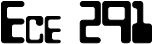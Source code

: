 <?xml version="1.0"?>
<dia:diagram xmlns:dia="http://www.lysator.liu.se/~alla/dia/">
  <dia:layer name="Background" visible="true">
    <dia:object type="Standard - Beziergon" version="0" id="O0">
      <dia:attribute name="obj_pos">
        <dia:point val="13.5,0.125"/>
      </dia:attribute>
      <dia:attribute name="obj_bb">
        <dia:rectangle val="13.18,0.054;15.195,4.321"/>
      </dia:attribute>
      <dia:attribute name="bez_points">
        <dia:point val="13.5,0.125"/>
        <dia:point val="13.625,0.125"/>
        <dia:point val="13.875,0.125"/>
        <dia:point val="14,0.125"/>
        <dia:point val="14.125,0.125"/>
        <dia:point val="14.25,0.25"/>
        <dia:point val="14.25,0.375"/>
        <dia:point val="14.25,0.5"/>
        <dia:point val="14.25,2"/>
        <dia:point val="14.25,2.125"/>
        <dia:point val="14.25,2.25"/>
        <dia:point val="14.375,2.375"/>
        <dia:point val="14.5,2.375"/>
        <dia:point val="14.625,2.375"/>
        <dia:point val="14.75,2.375"/>
        <dia:point val="14.875,2.375"/>
        <dia:point val="15,2.375"/>
        <dia:point val="15.125,2.5"/>
        <dia:point val="15.125,2.625"/>
        <dia:point val="15.125,2.75"/>
        <dia:point val="15.125,3.875"/>
        <dia:point val="15.125,4"/>
        <dia:point val="15.125,4.125"/>
        <dia:point val="15,4.25"/>
        <dia:point val="14.875,4.25"/>
        <dia:point val="14.75,4.25"/>
        <dia:point val="13.625,4.25"/>
        <dia:point val="13.5,4.25"/>
        <dia:point val="13.375,4.25"/>
        <dia:point val="13.25,4.125"/>
        <dia:point val="13.25,4"/>
        <dia:point val="13.25,3.875"/>
        <dia:point val="13.25,2.75"/>
        <dia:point val="13.25,2.625"/>
        <dia:point val="13.25,2.5"/>
        <dia:point val="13.375,2.375"/>
        <dia:point val="13.5,2.375"/>
        <dia:point val="13.625,2.375"/>
        <dia:point val="13.75,2.25"/>
        <dia:point val="13.75,2.125"/>
        <dia:point val="13.75,2"/>
        <dia:point val="13.75,1.125"/>
        <dia:point val="13.75,1"/>
        <dia:point val="13.75,0.875"/>
        <dia:point val="13.625,0.75"/>
        <dia:point val="13.5,0.75"/>
        <dia:point val="13.375,0.75"/>
        <dia:point val="13.25,0.625"/>
        <dia:point val="13.25,0.5"/>
        <dia:point val="13.25,0.375"/>
        <dia:point val="13.25,0.5"/>
        <dia:point val="13.25,0.375"/>
        <dia:point val="13.25,0.25"/>
        <dia:point val="13.375,0.125"/>
      </dia:attribute>
      <dia:attribute name="corner_types">
        <dia:enum val="0"/>
        <dia:enum val="0"/>
        <dia:enum val="0"/>
        <dia:enum val="0"/>
        <dia:enum val="0"/>
        <dia:enum val="0"/>
        <dia:enum val="0"/>
        <dia:enum val="0"/>
        <dia:enum val="0"/>
        <dia:enum val="0"/>
        <dia:enum val="0"/>
        <dia:enum val="0"/>
        <dia:enum val="0"/>
        <dia:enum val="0"/>
        <dia:enum val="0"/>
        <dia:enum val="0"/>
        <dia:enum val="0"/>
        <dia:enum val="0"/>
        <dia:enum val="0"/>
      </dia:attribute>
      <dia:attribute name="inner_color">
        <dia:color val="#000000"/>
      </dia:attribute>
      <dia:attribute name="show_background">
        <dia:boolean val="true"/>
      </dia:attribute>
    </dia:object>
    <dia:object type="Standard - Beziergon" version="0" id="O1">
      <dia:attribute name="obj_pos">
        <dia:point val="10.5,0.125"/>
      </dia:attribute>
      <dia:attribute name="obj_bb">
        <dia:rectangle val="10.18,0.054;13.07,4.321"/>
      </dia:attribute>
      <dia:attribute name="bez_points">
        <dia:point val="10.5,0.125"/>
        <dia:point val="10.625,0.125"/>
        <dia:point val="12.625,0.125"/>
        <dia:point val="12.75,0.125"/>
        <dia:point val="12.875,0.125"/>
        <dia:point val="13,0.25"/>
        <dia:point val="13,0.375"/>
        <dia:point val="13,0.5"/>
        <dia:point val="13,3.875"/>
        <dia:point val="13,4"/>
        <dia:point val="13,4.125"/>
        <dia:point val="12.875,4.25"/>
        <dia:point val="12.75,4.25"/>
        <dia:point val="12.625,4.25"/>
        <dia:point val="12.5,4.25"/>
        <dia:point val="12.375,4.25"/>
        <dia:point val="12.25,4.25"/>
        <dia:point val="12.125,4.125"/>
        <dia:point val="12.125,4"/>
        <dia:point val="12.125,3.875"/>
        <dia:point val="12.125,2.875"/>
        <dia:point val="12.125,2.75"/>
        <dia:point val="12.125,2.625"/>
        <dia:point val="12,2.5"/>
        <dia:point val="11.875,2.5"/>
        <dia:point val="11.75,2.5"/>
        <dia:point val="10.625,2.5"/>
        <dia:point val="10.5,2.5"/>
        <dia:point val="10.375,2.5"/>
        <dia:point val="10.25,2.375"/>
        <dia:point val="10.25,2.25"/>
        <dia:point val="10.25,2.125"/>
        <dia:point val="10.25,0.5"/>
        <dia:point val="10.25,0.375"/>
        <dia:point val="10.25,0.25"/>
        <dia:point val="10.375,0.125"/>
      </dia:attribute>
      <dia:attribute name="corner_types">
        <dia:enum val="0"/>
        <dia:enum val="0"/>
        <dia:enum val="0"/>
        <dia:enum val="0"/>
        <dia:enum val="0"/>
        <dia:enum val="0"/>
        <dia:enum val="0"/>
        <dia:enum val="0"/>
        <dia:enum val="0"/>
        <dia:enum val="0"/>
        <dia:enum val="0"/>
        <dia:enum val="0"/>
        <dia:enum val="0"/>
      </dia:attribute>
      <dia:attribute name="inner_color">
        <dia:color val="#000000"/>
      </dia:attribute>
      <dia:attribute name="show_background">
        <dia:boolean val="true"/>
      </dia:attribute>
    </dia:object>
    <dia:object type="Standard - Beziergon" version="0" id="O2">
      <dia:attribute name="obj_pos">
        <dia:point val="8.25,0.125"/>
      </dia:attribute>
      <dia:attribute name="obj_bb">
        <dia:rectangle val="7.929,0.054;10.07,4.321"/>
      </dia:attribute>
      <dia:attribute name="bez_points">
        <dia:point val="8.25,0.125"/>
        <dia:point val="8.375,0.125"/>
        <dia:point val="9.625,0.125"/>
        <dia:point val="9.75,0.125"/>
        <dia:point val="9.875,0.125"/>
        <dia:point val="10,0.25"/>
        <dia:point val="10,0.375"/>
        <dia:point val="10,0.5"/>
        <dia:point val="10,2.125"/>
        <dia:point val="10,2.25"/>
        <dia:point val="10,2.375"/>
        <dia:point val="9.875,2.5"/>
        <dia:point val="9.75,2.5"/>
        <dia:point val="9.625,2.5"/>
        <dia:point val="8.875,2.5"/>
        <dia:point val="8.75,2.5"/>
        <dia:point val="8.625,2.5"/>
        <dia:point val="8.5,2.625"/>
        <dia:point val="8.5,2.75"/>
        <dia:point val="8.5,2.875"/>
        <dia:point val="8.5,3.375"/>
        <dia:point val="8.5,3.5"/>
        <dia:point val="8.5,3.625"/>
        <dia:point val="8.625,3.75"/>
        <dia:point val="8.75,3.75"/>
        <dia:point val="8.875,3.75"/>
        <dia:point val="9.625,3.75"/>
        <dia:point val="9.75,3.75"/>
        <dia:point val="9.875,3.75"/>
        <dia:point val="10,3.875"/>
        <dia:point val="10,4"/>
        <dia:point val="10,4.125"/>
        <dia:point val="9.875,4.25"/>
        <dia:point val="9.75,4.25"/>
        <dia:point val="9.625,4.25"/>
        <dia:point val="8.375,4.25"/>
        <dia:point val="8.25,4.25"/>
        <dia:point val="8.125,4.25"/>
        <dia:point val="8,4.125"/>
        <dia:point val="8,4"/>
        <dia:point val="8,3.875"/>
        <dia:point val="8,2.375"/>
        <dia:point val="8,2.25"/>
        <dia:point val="8,2.125"/>
        <dia:point val="8.125,2"/>
        <dia:point val="8.25,2"/>
        <dia:point val="8.375,2"/>
        <dia:point val="9.125,2"/>
        <dia:point val="9.25,2"/>
        <dia:point val="9.375,2"/>
        <dia:point val="9.5,1.875"/>
        <dia:point val="9.5,1.75"/>
        <dia:point val="9.5,1.625"/>
        <dia:point val="9.5,1"/>
        <dia:point val="9.5,0.875"/>
        <dia:point val="9.5,0.75"/>
        <dia:point val="9.375,0.625"/>
        <dia:point val="9.25,0.625"/>
        <dia:point val="9.125,0.625"/>
        <dia:point val="8.375,0.625"/>
        <dia:point val="8.25,0.625"/>
        <dia:point val="8.125,0.625"/>
        <dia:point val="8,0.5"/>
        <dia:point val="8,0.375"/>
        <dia:point val="8,0.25"/>
        <dia:point val="8.125,0.125"/>
      </dia:attribute>
      <dia:attribute name="corner_types">
        <dia:enum val="0"/>
        <dia:enum val="0"/>
        <dia:enum val="0"/>
        <dia:enum val="0"/>
        <dia:enum val="0"/>
        <dia:enum val="0"/>
        <dia:enum val="0"/>
        <dia:enum val="0"/>
        <dia:enum val="0"/>
        <dia:enum val="0"/>
        <dia:enum val="0"/>
        <dia:enum val="0"/>
        <dia:enum val="0"/>
        <dia:enum val="0"/>
        <dia:enum val="0"/>
        <dia:enum val="0"/>
        <dia:enum val="0"/>
        <dia:enum val="0"/>
        <dia:enum val="0"/>
        <dia:enum val="0"/>
        <dia:enum val="0"/>
        <dia:enum val="0"/>
        <dia:enum val="0"/>
      </dia:attribute>
      <dia:attribute name="inner_color">
        <dia:color val="#000000"/>
      </dia:attribute>
      <dia:attribute name="show_background">
        <dia:boolean val="true"/>
      </dia:attribute>
    </dia:object>
    <dia:object type="Standard - Beziergon" version="0" id="O3">
      <dia:attribute name="obj_pos">
        <dia:point val="4.75,1.625"/>
      </dia:attribute>
      <dia:attribute name="obj_bb">
        <dia:rectangle val="4.429,1.554;6.071,4.321"/>
      </dia:attribute>
      <dia:attribute name="bez_points">
        <dia:point val="4.75,1.625"/>
        <dia:point val="4.875,1.625"/>
        <dia:point val="5.625,1.625"/>
        <dia:point val="5.75,1.625"/>
        <dia:point val="5.875,1.625"/>
        <dia:point val="6,1.625"/>
        <dia:point val="6,1.75"/>
        <dia:point val="6,1.875"/>
        <dia:point val="5.875,1.875"/>
        <dia:point val="5.75,1.875"/>
        <dia:point val="5.625,1.875"/>
        <dia:point val="5.125,1.875"/>
        <dia:point val="5,1.875"/>
        <dia:point val="4.875,1.875"/>
        <dia:point val="4.75,2"/>
        <dia:point val="4.75,2.125"/>
        <dia:point val="4.75,2.25"/>
        <dia:point val="4.75,2.5"/>
        <dia:point val="4.75,2.625"/>
        <dia:point val="4.75,2.75"/>
        <dia:point val="4.875,2.875"/>
        <dia:point val="5,2.875"/>
        <dia:point val="5.125,2.875"/>
        <dia:point val="5.625,2.875"/>
        <dia:point val="5.75,2.875"/>
        <dia:point val="5.875,2.875"/>
        <dia:point val="6,2.875"/>
        <dia:point val="6,3"/>
        <dia:point val="6,3.125"/>
        <dia:point val="5.875,3.125"/>
        <dia:point val="5.75,3.125"/>
        <dia:point val="5.625,3.125"/>
        <dia:point val="5.5,3.125"/>
        <dia:point val="5.375,3.125"/>
        <dia:point val="5.25,3.125"/>
        <dia:point val="5.125,3.25"/>
        <dia:point val="5.125,3.375"/>
        <dia:point val="5.125,3.5"/>
        <dia:point val="5.125,3.625"/>
        <dia:point val="5.125,3.75"/>
        <dia:point val="5.125,3.875"/>
        <dia:point val="5.25,4"/>
        <dia:point val="5.375,4"/>
        <dia:point val="5.5,4"/>
        <dia:point val="5.625,4"/>
        <dia:point val="5.75,4"/>
        <dia:point val="5.875,4"/>
        <dia:point val="6,4"/>
        <dia:point val="6,4.125"/>
        <dia:point val="6,4.25"/>
        <dia:point val="5.875,4.25"/>
        <dia:point val="5.75,4.25"/>
        <dia:point val="5.625,4.25"/>
        <dia:point val="4.875,4.25"/>
        <dia:point val="4.75,4.25"/>
        <dia:point val="4.625,4.25"/>
        <dia:point val="4.5,4.125"/>
        <dia:point val="4.5,4"/>
        <dia:point val="4.5,3.875"/>
        <dia:point val="4.5,2"/>
        <dia:point val="4.5,1.875"/>
        <dia:point val="4.5,1.75"/>
        <dia:point val="4.625,1.625"/>
      </dia:attribute>
      <dia:attribute name="corner_types">
        <dia:enum val="0"/>
        <dia:enum val="0"/>
        <dia:enum val="0"/>
        <dia:enum val="0"/>
        <dia:enum val="0"/>
        <dia:enum val="0"/>
        <dia:enum val="0"/>
        <dia:enum val="0"/>
        <dia:enum val="0"/>
        <dia:enum val="0"/>
        <dia:enum val="0"/>
        <dia:enum val="0"/>
        <dia:enum val="0"/>
        <dia:enum val="0"/>
        <dia:enum val="0"/>
        <dia:enum val="0"/>
        <dia:enum val="0"/>
        <dia:enum val="0"/>
        <dia:enum val="0"/>
        <dia:enum val="0"/>
        <dia:enum val="0"/>
        <dia:enum val="0"/>
      </dia:attribute>
      <dia:attribute name="inner_color">
        <dia:color val="#000000"/>
      </dia:attribute>
      <dia:attribute name="show_background">
        <dia:boolean val="true"/>
      </dia:attribute>
    </dia:object>
    <dia:object type="Standard - Beziergon" version="0" id="O4">
      <dia:attribute name="obj_pos">
        <dia:point val="2.875,1.625"/>
      </dia:attribute>
      <dia:attribute name="obj_bb">
        <dia:rectangle val="2.554,1.554;4.321,4.321"/>
      </dia:attribute>
      <dia:attribute name="bez_points">
        <dia:point val="2.875,1.625"/>
        <dia:point val="3,1.625"/>
        <dia:point val="3.875,1.625"/>
        <dia:point val="4,1.625"/>
        <dia:point val="4.125,1.625"/>
        <dia:point val="4.25,1.75"/>
        <dia:point val="4.25,1.875"/>
        <dia:point val="4.25,2"/>
        <dia:point val="4.25,2.125"/>
        <dia:point val="4.25,2.25"/>
        <dia:point val="4.25,2.375"/>
        <dia:point val="4.125,2.5"/>
        <dia:point val="4,2.5"/>
        <dia:point val="3.875,2.5"/>
        <dia:point val="4,2.5"/>
        <dia:point val="3.875,2.5"/>
        <dia:point val="3.75,2.5"/>
        <dia:point val="3.625,2.375"/>
        <dia:point val="3.625,2.25"/>
        <dia:point val="3.625,2.125"/>
        <dia:point val="3.625,2.25"/>
        <dia:point val="3.625,2.125"/>
        <dia:point val="3.625,2"/>
        <dia:point val="3.5,1.875"/>
        <dia:point val="3.375,1.875"/>
        <dia:point val="3.25,1.875"/>
        <dia:point val="3.25,1.875"/>
        <dia:point val="3.125,1.875"/>
        <dia:point val="3,1.875"/>
        <dia:point val="2.875,2"/>
        <dia:point val="2.875,2.125"/>
        <dia:point val="2.875,2.25"/>
        <dia:point val="2.875,3.625"/>
        <dia:point val="2.875,3.75"/>
        <dia:point val="2.875,3.875"/>
        <dia:point val="3,4"/>
        <dia:point val="3.125,4"/>
        <dia:point val="3.25,4"/>
        <dia:point val="3.625,4"/>
        <dia:point val="3.75,4"/>
        <dia:point val="3.875,4"/>
        <dia:point val="4,3.875"/>
        <dia:point val="4,3.75"/>
        <dia:point val="4,3.625"/>
        <dia:point val="4,3.75"/>
        <dia:point val="4,3.625"/>
        <dia:point val="4,3.5"/>
        <dia:point val="4,3.375"/>
        <dia:point val="4.125,3.375"/>
        <dia:point val="4.25,3.375"/>
        <dia:point val="4.25,3.5"/>
        <dia:point val="4.25,3.625"/>
        <dia:point val="4.25,3.75"/>
        <dia:point val="4.25,3.875"/>
        <dia:point val="4.25,4"/>
        <dia:point val="4.25,4.125"/>
        <dia:point val="4.125,4.25"/>
        <dia:point val="4,4.25"/>
        <dia:point val="3.875,4.25"/>
        <dia:point val="3,4.25"/>
        <dia:point val="2.875,4.25"/>
        <dia:point val="2.75,4.25"/>
        <dia:point val="2.625,4.125"/>
        <dia:point val="2.625,4"/>
        <dia:point val="2.625,3.875"/>
        <dia:point val="2.625,2"/>
        <dia:point val="2.625,1.875"/>
        <dia:point val="2.625,1.75"/>
        <dia:point val="2.75,1.625"/>
      </dia:attribute>
      <dia:attribute name="corner_types">
        <dia:enum val="0"/>
        <dia:enum val="0"/>
        <dia:enum val="0"/>
        <dia:enum val="0"/>
        <dia:enum val="0"/>
        <dia:enum val="0"/>
        <dia:enum val="0"/>
        <dia:enum val="0"/>
        <dia:enum val="0"/>
        <dia:enum val="0"/>
        <dia:enum val="0"/>
        <dia:enum val="0"/>
        <dia:enum val="0"/>
        <dia:enum val="0"/>
        <dia:enum val="0"/>
        <dia:enum val="0"/>
        <dia:enum val="0"/>
        <dia:enum val="0"/>
        <dia:enum val="0"/>
        <dia:enum val="0"/>
        <dia:enum val="0"/>
        <dia:enum val="0"/>
        <dia:enum val="0"/>
        <dia:enum val="0"/>
      </dia:attribute>
      <dia:attribute name="inner_color">
        <dia:color val="#000000"/>
      </dia:attribute>
      <dia:attribute name="show_background">
        <dia:boolean val="true"/>
      </dia:attribute>
    </dia:object>
    <dia:object type="Standard - Beziergon" version="0" id="O5">
      <dia:attribute name="obj_pos">
        <dia:point val="0.375,0.125"/>
      </dia:attribute>
      <dia:attribute name="obj_bb">
        <dia:rectangle val="0.054,0.054;2.446,4.321"/>
      </dia:attribute>
      <dia:attribute name="bez_points">
        <dia:point val="0.375,0.125"/>
        <dia:point val="0.5,0.125"/>
        <dia:point val="2,0.125"/>
        <dia:point val="2.125,0.125"/>
        <dia:point val="2.25,0.125"/>
        <dia:point val="2.375,0.25"/>
        <dia:point val="2.375,0.375"/>
        <dia:point val="2.375,0.5"/>
        <dia:point val="2.25,0.625"/>
        <dia:point val="2.125,0.625"/>
        <dia:point val="2,0.625"/>
        <dia:point val="1,0.625"/>
        <dia:point val="0.875,0.625"/>
        <dia:point val="0.75,0.625"/>
        <dia:point val="0.625,0.75"/>
        <dia:point val="0.625,0.875"/>
        <dia:point val="0.625,1"/>
        <dia:point val="0.625,1.5"/>
        <dia:point val="0.625,1.625"/>
        <dia:point val="0.625,1.75"/>
        <dia:point val="0.75,1.875"/>
        <dia:point val="0.875,1.875"/>
        <dia:point val="1,1.875"/>
        <dia:point val="2,1.875"/>
        <dia:point val="2.125,1.875"/>
        <dia:point val="2.25,1.875"/>
        <dia:point val="2.375,2"/>
        <dia:point val="2.375,2.125"/>
        <dia:point val="2.375,2.25"/>
        <dia:point val="2.25,2.375"/>
        <dia:point val="2.125,2.375"/>
        <dia:point val="2,2.375"/>
        <dia:point val="1.5,2.375"/>
        <dia:point val="1.375,2.375"/>
        <dia:point val="1.25,2.375"/>
        <dia:point val="1.125,2.5"/>
        <dia:point val="1.125,2.625"/>
        <dia:point val="1.125,2.75"/>
        <dia:point val="1.125,3.375"/>
        <dia:point val="1.125,3.5"/>
        <dia:point val="1.125,3.625"/>
        <dia:point val="1.25,3.75"/>
        <dia:point val="1.375,3.75"/>
        <dia:point val="1.5,3.75"/>
        <dia:point val="2,3.75"/>
        <dia:point val="2.125,3.75"/>
        <dia:point val="2.25,3.75"/>
        <dia:point val="2.375,3.875"/>
        <dia:point val="2.375,4"/>
        <dia:point val="2.375,4.125"/>
        <dia:point val="2.25,4.25"/>
        <dia:point val="2.125,4.25"/>
        <dia:point val="2,4.25"/>
        <dia:point val="0.5,4.25"/>
        <dia:point val="0.375,4.25"/>
        <dia:point val="0.25,4.25"/>
        <dia:point val="0.125,4.125"/>
        <dia:point val="0.125,4"/>
        <dia:point val="0.125,3.875"/>
        <dia:point val="0.125,0.5"/>
        <dia:point val="0.125,0.375"/>
        <dia:point val="0.125,0.25"/>
        <dia:point val="0.25,0.125"/>
      </dia:attribute>
      <dia:attribute name="corner_types">
        <dia:enum val="0"/>
        <dia:enum val="0"/>
        <dia:enum val="0"/>
        <dia:enum val="0"/>
        <dia:enum val="0"/>
        <dia:enum val="0"/>
        <dia:enum val="0"/>
        <dia:enum val="0"/>
        <dia:enum val="0"/>
        <dia:enum val="0"/>
        <dia:enum val="0"/>
        <dia:enum val="0"/>
        <dia:enum val="0"/>
        <dia:enum val="0"/>
        <dia:enum val="0"/>
        <dia:enum val="0"/>
        <dia:enum val="0"/>
        <dia:enum val="0"/>
        <dia:enum val="0"/>
        <dia:enum val="0"/>
        <dia:enum val="0"/>
        <dia:enum val="0"/>
      </dia:attribute>
      <dia:attribute name="inner_color">
        <dia:color val="#000000"/>
      </dia:attribute>
      <dia:attribute name="show_background">
        <dia:boolean val="true"/>
      </dia:attribute>
    </dia:object>
    <dia:object type="Standard - Beziergon" version="0" id="O6">
      <dia:attribute name="obj_pos">
        <dia:point val="11,0.625"/>
      </dia:attribute>
      <dia:attribute name="obj_bb">
        <dia:rectangle val="10.68,0.554;12.57,2.071"/>
      </dia:attribute>
      <dia:attribute name="bez_points">
        <dia:point val="11,0.625"/>
        <dia:point val="11.125,0.625"/>
        <dia:point val="12.125,0.625"/>
        <dia:point val="12.25,0.625"/>
        <dia:point val="12.375,0.625"/>
        <dia:point val="12.5,0.75"/>
        <dia:point val="12.5,0.875"/>
        <dia:point val="12.5,1"/>
        <dia:point val="12.5,1.625"/>
        <dia:point val="12.5,1.75"/>
        <dia:point val="12.5,1.875"/>
        <dia:point val="12.375,2"/>
        <dia:point val="12.25,2"/>
        <dia:point val="12.125,2"/>
        <dia:point val="11.125,2"/>
        <dia:point val="11,2"/>
        <dia:point val="10.875,2"/>
        <dia:point val="10.75,1.875"/>
        <dia:point val="10.75,1.75"/>
        <dia:point val="10.75,1.625"/>
        <dia:point val="10.75,1"/>
        <dia:point val="10.75,0.875"/>
        <dia:point val="10.75,0.75"/>
        <dia:point val="10.875,0.625"/>
      </dia:attribute>
      <dia:attribute name="corner_types">
        <dia:enum val="0"/>
        <dia:enum val="0"/>
        <dia:enum val="0"/>
        <dia:enum val="0"/>
        <dia:enum val="0"/>
        <dia:enum val="0"/>
        <dia:enum val="0"/>
        <dia:enum val="0"/>
        <dia:enum val="0"/>
      </dia:attribute>
      <dia:attribute name="show_background">
        <dia:boolean val="true"/>
      </dia:attribute>
    </dia:object>
  </dia:layer>
</dia:diagram>

